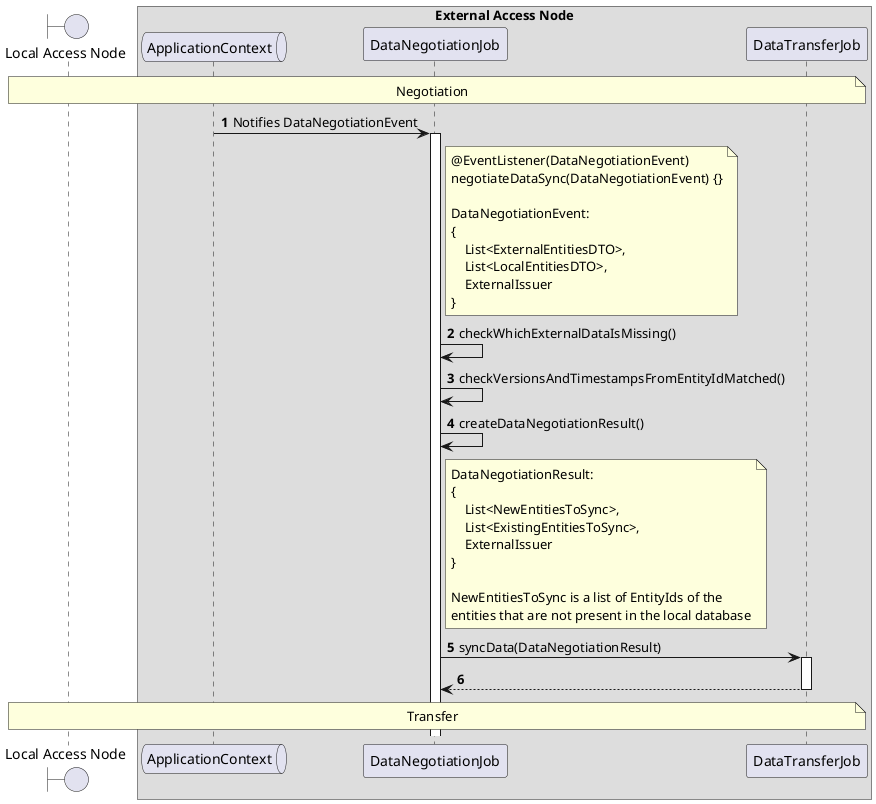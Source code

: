 @startuml
'https://plantuml.com/sequence-diagram

'---------- Config ----------------

autonumber

'---------- Header ----------------

boundary "Local Access Node" as lan

box "External Access Node"
  queue "ApplicationContext" as ac
  participant "DataNegotiationJob" as dnj
  participant "DataTransferJob" as dtj


end box

'---------- Diagram ----------------

note over lan, dtj
    Negotiation
end note

ac -> dnj++: Notifies DataNegotiationEvent

note right of dnj
    @EventListener(DataNegotiationEvent)
    negotiateDataSync(DataNegotiationEvent) {}

    DataNegotiationEvent:
    {
        List<ExternalEntitiesDTO>,
        List<LocalEntitiesDTO>,
        ExternalIssuer
    }
end note

dnj -> dnj: checkWhichExternalDataIsMissing()
dnj -> dnj: checkVersionsAndTimestampsFromEntityIdMatched()
dnj -> dnj: createDataNegotiationResult()
note right of dnj
    DataNegotiationResult:
    {
        List<NewEntitiesToSync>,
        List<ExistingEntitiesToSync>,
        ExternalIssuer
    }

    NewEntitiesToSync is a list of EntityIds of the
    entities that are not present in the local database
end note

dnj -> dtj++: syncData(DataNegotiationResult)
return

note over lan, dtj
    Transfer
end note

@enduml